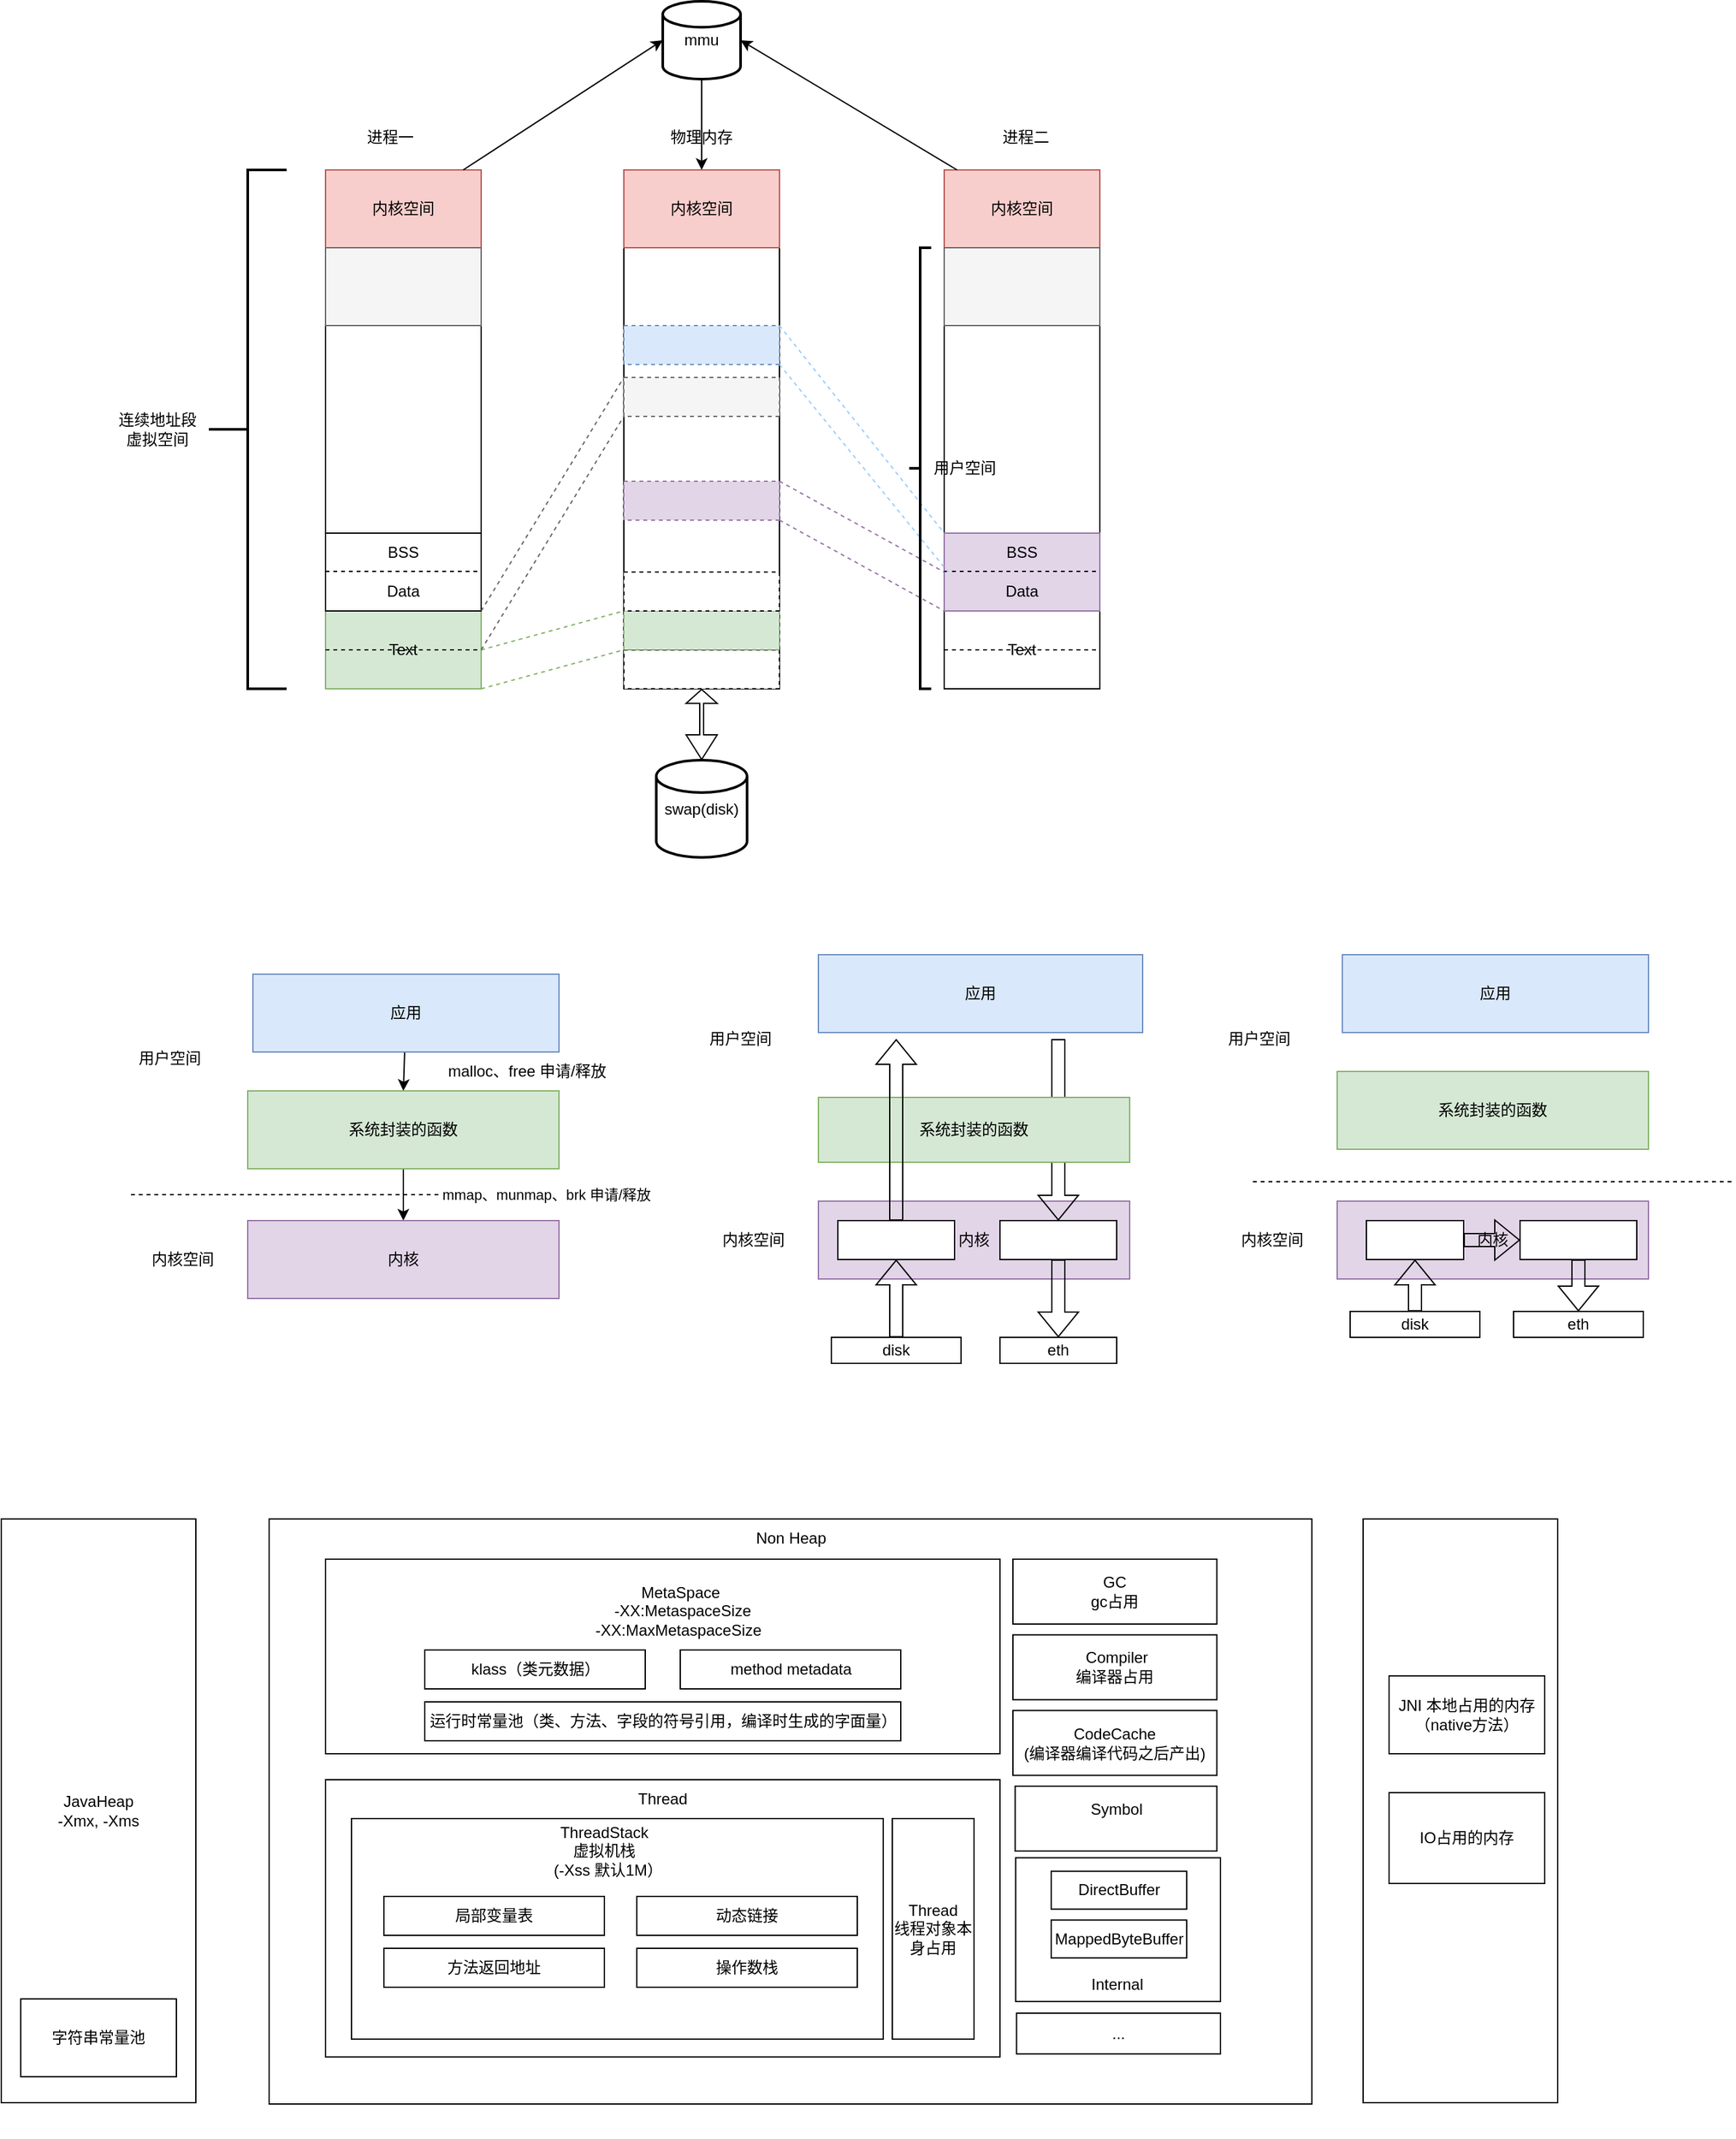 <mxfile version="28.2.8">
  <diagram name="第 1 页" id="RbE0zZEDlsMbj9A2anAU">
    <mxGraphModel dx="1845" dy="1762" grid="1" gridSize="10" guides="1" tooltips="1" connect="1" arrows="1" fold="1" page="1" pageScale="1" pageWidth="827" pageHeight="1169" math="0" shadow="0">
      <root>
        <mxCell id="0" />
        <mxCell id="1" parent="0" />
        <mxCell id="9y9Copx7se7E2T3DfJLC-24" value="内核" style="rounded=0;whiteSpace=wrap;html=1;fillColor=#e1d5e7;strokeColor=#9673a6;" parent="1" vertex="1">
          <mxGeometry x="610" y="895" width="240" height="60" as="geometry" />
        </mxCell>
        <mxCell id="zzDzum1lHBQrz0rzf7VX-42" value="" style="rounded=0;whiteSpace=wrap;html=1;" parent="1" vertex="1">
          <mxGeometry x="460" y="160" width="120" height="340" as="geometry" />
        </mxCell>
        <mxCell id="zzDzum1lHBQrz0rzf7VX-5" value="内核空间" style="rounded=0;whiteSpace=wrap;html=1;fillColor=#f8cecc;strokeColor=#b85450;" parent="1" vertex="1">
          <mxGeometry x="230" y="100" width="120" height="60" as="geometry" />
        </mxCell>
        <mxCell id="zzDzum1lHBQrz0rzf7VX-4" value="" style="rounded=0;whiteSpace=wrap;html=1;" parent="1" vertex="1">
          <mxGeometry x="230" y="220" width="120" height="160" as="geometry" />
        </mxCell>
        <mxCell id="zzDzum1lHBQrz0rzf7VX-14" value="" style="rounded=0;whiteSpace=wrap;html=1;dashed=1;" parent="1" vertex="1">
          <mxGeometry x="460" y="470" width="120" height="30" as="geometry" />
        </mxCell>
        <mxCell id="zzDzum1lHBQrz0rzf7VX-15" value="" style="rounded=0;whiteSpace=wrap;html=1;dashed=1;fillColor=#d5e8d4;strokeColor=#82b366;" parent="1" vertex="1">
          <mxGeometry x="460" y="440" width="120" height="30" as="geometry" />
        </mxCell>
        <mxCell id="zzDzum1lHBQrz0rzf7VX-16" value="" style="rounded=0;whiteSpace=wrap;html=1;dashed=1;" parent="1" vertex="1">
          <mxGeometry x="460" y="410" width="120" height="30" as="geometry" />
        </mxCell>
        <mxCell id="zzDzum1lHBQrz0rzf7VX-18" value="" style="endArrow=none;dashed=1;html=1;rounded=0;exitX=1;exitY=0.5;exitDx=0;exitDy=0;entryX=0;entryY=1;entryDx=0;entryDy=0;fillColor=#d5e8d4;strokeColor=#82b366;" parent="1" target="zzDzum1lHBQrz0rzf7VX-16" edge="1">
          <mxGeometry width="50" height="50" relative="1" as="geometry">
            <mxPoint x="350" y="470" as="sourcePoint" />
            <mxPoint x="550" y="300" as="targetPoint" />
          </mxGeometry>
        </mxCell>
        <mxCell id="zzDzum1lHBQrz0rzf7VX-19" value="" style="endArrow=none;dashed=1;html=1;rounded=0;exitX=1;exitY=1;exitDx=0;exitDy=0;entryX=0;entryY=1;entryDx=0;entryDy=0;fillColor=#d5e8d4;strokeColor=#82b366;" parent="1" target="zzDzum1lHBQrz0rzf7VX-15" edge="1">
          <mxGeometry width="50" height="50" relative="1" as="geometry">
            <mxPoint x="350" y="500" as="sourcePoint" />
            <mxPoint x="470" y="450" as="targetPoint" />
          </mxGeometry>
        </mxCell>
        <mxCell id="zzDzum1lHBQrz0rzf7VX-28" value="Text" style="rounded=0;whiteSpace=wrap;html=1;fillColor=#d5e8d4;strokeColor=#82b366;" parent="1" vertex="1">
          <mxGeometry x="230" y="440" width="120" height="60" as="geometry" />
        </mxCell>
        <mxCell id="zzDzum1lHBQrz0rzf7VX-36" value="" style="endArrow=none;dashed=1;html=1;strokeWidth=1;rounded=0;exitX=0;exitY=0.5;exitDx=0;exitDy=0;entryX=1;entryY=0.5;entryDx=0;entryDy=0;" parent="1" source="zzDzum1lHBQrz0rzf7VX-28" target="zzDzum1lHBQrz0rzf7VX-28" edge="1">
          <mxGeometry width="50" height="50" relative="1" as="geometry">
            <mxPoint x="470" y="350" as="sourcePoint" />
            <mxPoint x="520" y="300" as="targetPoint" />
          </mxGeometry>
        </mxCell>
        <mxCell id="zzDzum1lHBQrz0rzf7VX-37" value="" style="rounded=0;whiteSpace=wrap;html=1;" parent="1" vertex="1">
          <mxGeometry x="230" y="380" width="120" height="60" as="geometry" />
        </mxCell>
        <mxCell id="zzDzum1lHBQrz0rzf7VX-38" value="" style="endArrow=none;dashed=1;html=1;strokeWidth=1;rounded=0;exitX=0;exitY=0.5;exitDx=0;exitDy=0;entryX=1;entryY=0.5;entryDx=0;entryDy=0;" parent="1" edge="1">
          <mxGeometry width="50" height="50" relative="1" as="geometry">
            <mxPoint x="230" y="409.5" as="sourcePoint" />
            <mxPoint x="350" y="409.5" as="targetPoint" />
          </mxGeometry>
        </mxCell>
        <mxCell id="zzDzum1lHBQrz0rzf7VX-40" value="Data" style="text;html=1;align=center;verticalAlign=middle;whiteSpace=wrap;rounded=0;" parent="1" vertex="1">
          <mxGeometry x="260" y="410" width="60" height="30" as="geometry" />
        </mxCell>
        <mxCell id="zzDzum1lHBQrz0rzf7VX-41" value="BSS" style="text;html=1;align=center;verticalAlign=middle;whiteSpace=wrap;rounded=0;" parent="1" vertex="1">
          <mxGeometry x="260" y="380" width="60" height="30" as="geometry" />
        </mxCell>
        <mxCell id="zzDzum1lHBQrz0rzf7VX-43" value="" style="rounded=0;whiteSpace=wrap;html=1;dashed=1;fillColor=#f5f5f5;fontColor=#333333;strokeColor=#666666;" parent="1" vertex="1">
          <mxGeometry x="460" y="260" width="120" height="30" as="geometry" />
        </mxCell>
        <mxCell id="zzDzum1lHBQrz0rzf7VX-44" value="" style="endArrow=none;dashed=1;html=1;rounded=0;exitX=1;exitY=0.5;exitDx=0;exitDy=0;entryX=0;entryY=0;entryDx=0;entryDy=0;fillColor=#f5f5f5;strokeColor=#666666;" parent="1" target="zzDzum1lHBQrz0rzf7VX-43" edge="1">
          <mxGeometry width="50" height="50" relative="1" as="geometry">
            <mxPoint x="350" y="440" as="sourcePoint" />
            <mxPoint x="460" y="410" as="targetPoint" />
          </mxGeometry>
        </mxCell>
        <mxCell id="zzDzum1lHBQrz0rzf7VX-46" value="" style="endArrow=none;dashed=1;html=1;rounded=0;exitX=1;exitY=0.5;exitDx=0;exitDy=0;entryX=0;entryY=1;entryDx=0;entryDy=0;fillColor=#f5f5f5;strokeColor=#666666;" parent="1" source="zzDzum1lHBQrz0rzf7VX-28" target="zzDzum1lHBQrz0rzf7VX-43" edge="1">
          <mxGeometry width="50" height="50" relative="1" as="geometry">
            <mxPoint x="360" y="450" as="sourcePoint" />
            <mxPoint x="470" y="270" as="targetPoint" />
          </mxGeometry>
        </mxCell>
        <mxCell id="zzDzum1lHBQrz0rzf7VX-47" value="内核空间" style="rounded=0;whiteSpace=wrap;html=1;fillColor=#f8cecc;strokeColor=#b85450;" parent="1" vertex="1">
          <mxGeometry x="707" y="100" width="120" height="60" as="geometry" />
        </mxCell>
        <mxCell id="zzDzum1lHBQrz0rzf7VX-48" value="" style="rounded=0;whiteSpace=wrap;html=1;" parent="1" vertex="1">
          <mxGeometry x="707" y="160" width="120" height="220" as="geometry" />
        </mxCell>
        <mxCell id="zzDzum1lHBQrz0rzf7VX-49" value="Text" style="rounded=0;whiteSpace=wrap;html=1;" parent="1" vertex="1">
          <mxGeometry x="707" y="440" width="120" height="60" as="geometry" />
        </mxCell>
        <mxCell id="zzDzum1lHBQrz0rzf7VX-50" value="" style="endArrow=none;dashed=1;html=1;strokeWidth=1;rounded=0;exitX=0;exitY=0.5;exitDx=0;exitDy=0;entryX=1;entryY=0.5;entryDx=0;entryDy=0;" parent="1" source="zzDzum1lHBQrz0rzf7VX-49" target="zzDzum1lHBQrz0rzf7VX-49" edge="1">
          <mxGeometry width="50" height="50" relative="1" as="geometry">
            <mxPoint x="947" y="350" as="sourcePoint" />
            <mxPoint x="997" y="300" as="targetPoint" />
          </mxGeometry>
        </mxCell>
        <mxCell id="zzDzum1lHBQrz0rzf7VX-51" value="" style="rounded=0;whiteSpace=wrap;html=1;fillColor=#e1d5e7;strokeColor=#9673a6;" parent="1" vertex="1">
          <mxGeometry x="707" y="380" width="120" height="60" as="geometry" />
        </mxCell>
        <mxCell id="zzDzum1lHBQrz0rzf7VX-52" value="" style="endArrow=none;dashed=1;html=1;strokeWidth=1;rounded=0;exitX=0;exitY=0.5;exitDx=0;exitDy=0;entryX=1;entryY=0.5;entryDx=0;entryDy=0;" parent="1" edge="1">
          <mxGeometry width="50" height="50" relative="1" as="geometry">
            <mxPoint x="707" y="409.5" as="sourcePoint" />
            <mxPoint x="827" y="409.5" as="targetPoint" />
          </mxGeometry>
        </mxCell>
        <mxCell id="zzDzum1lHBQrz0rzf7VX-53" value="Data" style="text;html=1;align=center;verticalAlign=middle;whiteSpace=wrap;rounded=0;" parent="1" vertex="1">
          <mxGeometry x="737" y="410" width="60" height="30" as="geometry" />
        </mxCell>
        <mxCell id="zzDzum1lHBQrz0rzf7VX-54" value="BSS" style="text;html=1;align=center;verticalAlign=middle;whiteSpace=wrap;rounded=0;" parent="1" vertex="1">
          <mxGeometry x="737" y="380" width="60" height="30" as="geometry" />
        </mxCell>
        <mxCell id="zzDzum1lHBQrz0rzf7VX-55" value="" style="rounded=0;whiteSpace=wrap;html=1;dashed=1;fillColor=#e1d5e7;strokeColor=#9673a6;" parent="1" vertex="1">
          <mxGeometry x="460" y="340" width="120" height="30" as="geometry" />
        </mxCell>
        <mxCell id="zzDzum1lHBQrz0rzf7VX-56" value="" style="rounded=0;whiteSpace=wrap;html=1;dashed=1;fillColor=#dae8fc;strokeColor=#6c8ebf;" parent="1" vertex="1">
          <mxGeometry x="460" y="220" width="120" height="30" as="geometry" />
        </mxCell>
        <mxCell id="zzDzum1lHBQrz0rzf7VX-60" value="" style="endArrow=none;dashed=1;html=1;rounded=0;entryX=0;entryY=1;entryDx=0;entryDy=0;fillColor=#e1d5e7;strokeColor=#9673a6;" parent="1" target="zzDzum1lHBQrz0rzf7VX-51" edge="1">
          <mxGeometry width="50" height="50" relative="1" as="geometry">
            <mxPoint x="580" y="370" as="sourcePoint" />
            <mxPoint x="470" y="270" as="targetPoint" />
          </mxGeometry>
        </mxCell>
        <mxCell id="zzDzum1lHBQrz0rzf7VX-61" value="" style="endArrow=none;dashed=1;html=1;rounded=0;exitX=1;exitY=0;exitDx=0;exitDy=0;entryX=0;entryY=0.5;entryDx=0;entryDy=0;fillColor=#e1d5e7;strokeColor=#9673a6;" parent="1" source="zzDzum1lHBQrz0rzf7VX-55" target="zzDzum1lHBQrz0rzf7VX-51" edge="1">
          <mxGeometry width="50" height="50" relative="1" as="geometry">
            <mxPoint x="588" y="382" as="sourcePoint" />
            <mxPoint x="717" y="450" as="targetPoint" />
          </mxGeometry>
        </mxCell>
        <mxCell id="zzDzum1lHBQrz0rzf7VX-62" value="" style="endArrow=none;dashed=1;html=1;rounded=0;strokeColor=#99CCFF;exitX=1;exitY=1;exitDx=0;exitDy=0;" parent="1" source="zzDzum1lHBQrz0rzf7VX-56" edge="1">
          <mxGeometry width="50" height="50" relative="1" as="geometry">
            <mxPoint x="580" y="220" as="sourcePoint" />
            <mxPoint x="710" y="410" as="targetPoint" />
          </mxGeometry>
        </mxCell>
        <mxCell id="zzDzum1lHBQrz0rzf7VX-63" value="" style="endArrow=none;dashed=1;html=1;rounded=0;entryX=0;entryY=1;entryDx=0;entryDy=0;strokeColor=#99CCFF;exitX=1;exitY=0;exitDx=0;exitDy=0;" parent="1" source="zzDzum1lHBQrz0rzf7VX-56" target="zzDzum1lHBQrz0rzf7VX-48" edge="1">
          <mxGeometry width="50" height="50" relative="1" as="geometry">
            <mxPoint x="610" y="220" as="sourcePoint" />
            <mxPoint x="720" y="420" as="targetPoint" />
          </mxGeometry>
        </mxCell>
        <mxCell id="zzDzum1lHBQrz0rzf7VX-64" value="进程一" style="text;html=1;align=center;verticalAlign=middle;whiteSpace=wrap;rounded=0;" parent="1" vertex="1">
          <mxGeometry x="250" y="60" width="60" height="30" as="geometry" />
        </mxCell>
        <mxCell id="zzDzum1lHBQrz0rzf7VX-65" value="进程二" style="text;html=1;align=center;verticalAlign=middle;whiteSpace=wrap;rounded=0;" parent="1" vertex="1">
          <mxGeometry x="740" y="60" width="60" height="30" as="geometry" />
        </mxCell>
        <mxCell id="zzDzum1lHBQrz0rzf7VX-68" value="" style="strokeWidth=2;html=1;shape=mxgraph.flowchart.annotation_2;align=left;labelPosition=right;pointerEvents=1;" parent="1" vertex="1">
          <mxGeometry x="140" y="100" width="60" height="400" as="geometry" />
        </mxCell>
        <mxCell id="zzDzum1lHBQrz0rzf7VX-69" value="连续地址段&lt;div&gt;虚拟空间&lt;/div&gt;" style="text;html=1;align=center;verticalAlign=middle;resizable=0;points=[];autosize=1;strokeColor=none;fillColor=none;" parent="1" vertex="1">
          <mxGeometry x="60" y="280" width="80" height="40" as="geometry" />
        </mxCell>
        <mxCell id="zzDzum1lHBQrz0rzf7VX-70" value="物理内存" style="text;html=1;align=center;verticalAlign=middle;whiteSpace=wrap;rounded=0;" parent="1" vertex="1">
          <mxGeometry x="490" y="60" width="60" height="30" as="geometry" />
        </mxCell>
        <mxCell id="9y9Copx7se7E2T3DfJLC-10" style="edgeStyle=none;rounded=0;orthogonalLoop=1;jettySize=auto;html=1;entryX=0.5;entryY=0;entryDx=0;entryDy=0;" parent="1" source="zzDzum1lHBQrz0rzf7VX-71" target="9y9Copx7se7E2T3DfJLC-6" edge="1">
          <mxGeometry relative="1" as="geometry" />
        </mxCell>
        <mxCell id="zzDzum1lHBQrz0rzf7VX-71" value="mmu" style="strokeWidth=2;html=1;shape=mxgraph.flowchart.database;whiteSpace=wrap;" parent="1" vertex="1">
          <mxGeometry x="490" y="-30" width="60" height="60" as="geometry" />
        </mxCell>
        <mxCell id="zzDzum1lHBQrz0rzf7VX-72" style="edgeStyle=none;rounded=0;orthogonalLoop=1;jettySize=auto;html=1;entryX=0;entryY=0.5;entryDx=0;entryDy=0;entryPerimeter=0;" parent="1" source="zzDzum1lHBQrz0rzf7VX-5" target="zzDzum1lHBQrz0rzf7VX-71" edge="1">
          <mxGeometry relative="1" as="geometry" />
        </mxCell>
        <mxCell id="zzDzum1lHBQrz0rzf7VX-73" style="edgeStyle=none;rounded=0;orthogonalLoop=1;jettySize=auto;html=1;entryX=1;entryY=0.5;entryDx=0;entryDy=0;entryPerimeter=0;" parent="1" source="zzDzum1lHBQrz0rzf7VX-47" target="zzDzum1lHBQrz0rzf7VX-71" edge="1">
          <mxGeometry relative="1" as="geometry" />
        </mxCell>
        <mxCell id="9y9Copx7se7E2T3DfJLC-11" style="edgeStyle=none;rounded=0;orthogonalLoop=1;jettySize=auto;html=1;entryX=0.5;entryY=0;entryDx=0;entryDy=0;" parent="1" source="9y9Copx7se7E2T3DfJLC-1" target="9y9Copx7se7E2T3DfJLC-2" edge="1">
          <mxGeometry relative="1" as="geometry" />
        </mxCell>
        <mxCell id="9y9Copx7se7E2T3DfJLC-1" value="应用" style="rounded=0;whiteSpace=wrap;html=1;fillColor=#dae8fc;strokeColor=#6c8ebf;" parent="1" vertex="1">
          <mxGeometry x="174" y="720" width="236" height="60" as="geometry" />
        </mxCell>
        <mxCell id="9y9Copx7se7E2T3DfJLC-13" style="edgeStyle=none;rounded=0;orthogonalLoop=1;jettySize=auto;html=1;entryX=0.5;entryY=0;entryDx=0;entryDy=0;" parent="1" source="9y9Copx7se7E2T3DfJLC-2" target="9y9Copx7se7E2T3DfJLC-12" edge="1">
          <mxGeometry relative="1" as="geometry" />
        </mxCell>
        <mxCell id="9y9Copx7se7E2T3DfJLC-2" value="系统封装的函数" style="rounded=0;whiteSpace=wrap;html=1;fillColor=#d5e8d4;strokeColor=#82b366;" parent="1" vertex="1">
          <mxGeometry x="170" y="810" width="240" height="60" as="geometry" />
        </mxCell>
        <mxCell id="9y9Copx7se7E2T3DfJLC-4" value="" style="shape=flexArrow;endArrow=classic;startArrow=classic;html=1;rounded=0;width=3;endSize=3.23;entryX=0.5;entryY=1;entryDx=0;entryDy=0;" parent="1" target="zzDzum1lHBQrz0rzf7VX-14" edge="1">
          <mxGeometry width="100" height="100" relative="1" as="geometry">
            <mxPoint x="520" y="555" as="sourcePoint" />
            <mxPoint x="520" y="510" as="targetPoint" />
          </mxGeometry>
        </mxCell>
        <mxCell id="9y9Copx7se7E2T3DfJLC-5" value="swap(disk)" style="strokeWidth=2;html=1;shape=mxgraph.flowchart.database;whiteSpace=wrap;" parent="1" vertex="1">
          <mxGeometry x="485" y="555" width="70" height="75" as="geometry" />
        </mxCell>
        <mxCell id="9y9Copx7se7E2T3DfJLC-6" value="内核空间" style="rounded=0;whiteSpace=wrap;html=1;fillColor=#f8cecc;strokeColor=#b85450;" parent="1" vertex="1">
          <mxGeometry x="460" y="100" width="120" height="60" as="geometry" />
        </mxCell>
        <mxCell id="9y9Copx7se7E2T3DfJLC-7" value="用户空间" style="strokeWidth=2;html=1;shape=mxgraph.flowchart.annotation_2;align=left;labelPosition=right;pointerEvents=1;" parent="1" vertex="1">
          <mxGeometry x="680" y="160" width="17" height="340" as="geometry" />
        </mxCell>
        <mxCell id="9y9Copx7se7E2T3DfJLC-12" value="内核" style="rounded=0;whiteSpace=wrap;html=1;fillColor=#e1d5e7;strokeColor=#9673a6;" parent="1" vertex="1">
          <mxGeometry x="170" y="910" width="240" height="60" as="geometry" />
        </mxCell>
        <mxCell id="9y9Copx7se7E2T3DfJLC-14" value="" style="endArrow=none;dashed=1;html=1;strokeWidth=1;rounded=0;" parent="1" edge="1">
          <mxGeometry width="50" height="50" relative="1" as="geometry">
            <mxPoint x="80" y="890" as="sourcePoint" />
            <mxPoint x="450" y="890" as="targetPoint" />
          </mxGeometry>
        </mxCell>
        <mxCell id="9y9Copx7se7E2T3DfJLC-19" value="mmap、munmap、brk 申请/释放" style="edgeLabel;html=1;align=center;verticalAlign=middle;resizable=0;points=[];" parent="9y9Copx7se7E2T3DfJLC-14" vertex="1" connectable="0">
          <mxGeometry x="0.292" relative="1" as="geometry">
            <mxPoint x="81" as="offset" />
          </mxGeometry>
        </mxCell>
        <mxCell id="9y9Copx7se7E2T3DfJLC-16" value="用户空间" style="text;html=1;align=center;verticalAlign=middle;whiteSpace=wrap;rounded=0;" parent="1" vertex="1">
          <mxGeometry x="80" y="770" width="60" height="30" as="geometry" />
        </mxCell>
        <mxCell id="9y9Copx7se7E2T3DfJLC-17" value="内核空间" style="text;html=1;align=center;verticalAlign=middle;whiteSpace=wrap;rounded=0;" parent="1" vertex="1">
          <mxGeometry x="90" y="925" width="60" height="30" as="geometry" />
        </mxCell>
        <mxCell id="9y9Copx7se7E2T3DfJLC-18" value="malloc、free 申请/释放" style="text;html=1;align=center;verticalAlign=middle;resizable=0;points=[];autosize=1;strokeColor=none;fillColor=none;" parent="1" vertex="1">
          <mxGeometry x="310" y="780" width="150" height="30" as="geometry" />
        </mxCell>
        <mxCell id="9y9Copx7se7E2T3DfJLC-86" style="edgeStyle=none;rounded=0;orthogonalLoop=1;jettySize=auto;html=1;entryX=0.5;entryY=0;entryDx=0;entryDy=0;shape=flexArrow;" parent="1" target="9y9Copx7se7E2T3DfJLC-61" edge="1">
          <mxGeometry relative="1" as="geometry">
            <mxPoint x="795" y="770" as="sourcePoint" />
          </mxGeometry>
        </mxCell>
        <mxCell id="9y9Copx7se7E2T3DfJLC-21" value="应用" style="rounded=0;whiteSpace=wrap;html=1;fillColor=#dae8fc;strokeColor=#6c8ebf;" parent="1" vertex="1">
          <mxGeometry x="610" y="705" width="250" height="60" as="geometry" />
        </mxCell>
        <mxCell id="9y9Copx7se7E2T3DfJLC-23" value="系统封装的函数" style="rounded=0;whiteSpace=wrap;html=1;fillColor=#d5e8d4;strokeColor=#82b366;" parent="1" vertex="1">
          <mxGeometry x="610" y="815" width="240" height="50" as="geometry" />
        </mxCell>
        <mxCell id="9y9Copx7se7E2T3DfJLC-27" value="用户空间" style="text;html=1;align=center;verticalAlign=middle;whiteSpace=wrap;rounded=0;" parent="1" vertex="1">
          <mxGeometry x="520" y="755" width="60" height="30" as="geometry" />
        </mxCell>
        <mxCell id="9y9Copx7se7E2T3DfJLC-28" value="内核空间" style="text;html=1;align=center;verticalAlign=middle;whiteSpace=wrap;rounded=0;" parent="1" vertex="1">
          <mxGeometry x="530" y="910" width="60" height="30" as="geometry" />
        </mxCell>
        <mxCell id="9y9Copx7se7E2T3DfJLC-42" value="应用" style="rounded=0;whiteSpace=wrap;html=1;fillColor=#dae8fc;strokeColor=#6c8ebf;" parent="1" vertex="1">
          <mxGeometry x="1014" y="705" width="236" height="60" as="geometry" />
        </mxCell>
        <mxCell id="9y9Copx7se7E2T3DfJLC-45" value="系统封装的函数" style="rounded=0;whiteSpace=wrap;html=1;fillColor=#d5e8d4;strokeColor=#82b366;" parent="1" vertex="1">
          <mxGeometry x="1010" y="795" width="240" height="60" as="geometry" />
        </mxCell>
        <mxCell id="9y9Copx7se7E2T3DfJLC-47" value="内核" style="rounded=0;whiteSpace=wrap;html=1;fillColor=#e1d5e7;strokeColor=#9673a6;" parent="1" vertex="1">
          <mxGeometry x="1010" y="895" width="240" height="60" as="geometry" />
        </mxCell>
        <mxCell id="9y9Copx7se7E2T3DfJLC-48" value="用户空间" style="text;html=1;align=center;verticalAlign=middle;whiteSpace=wrap;rounded=0;" parent="1" vertex="1">
          <mxGeometry x="920" y="755" width="60" height="30" as="geometry" />
        </mxCell>
        <mxCell id="9y9Copx7se7E2T3DfJLC-49" value="内核空间" style="text;html=1;align=center;verticalAlign=middle;whiteSpace=wrap;rounded=0;" parent="1" vertex="1">
          <mxGeometry x="930" y="910" width="60" height="30" as="geometry" />
        </mxCell>
        <mxCell id="9y9Copx7se7E2T3DfJLC-50" style="edgeStyle=none;rounded=0;orthogonalLoop=1;jettySize=auto;html=1;entryX=0.5;entryY=1;entryDx=0;entryDy=0;shape=flexArrow;" parent="1" target="9y9Copx7se7E2T3DfJLC-62" edge="1">
          <mxGeometry relative="1" as="geometry">
            <mxPoint x="1070" y="980" as="sourcePoint" />
          </mxGeometry>
        </mxCell>
        <mxCell id="9y9Copx7se7E2T3DfJLC-53" style="edgeStyle=none;rounded=0;orthogonalLoop=1;jettySize=auto;html=1;entryX=0.5;entryY=0;entryDx=0;entryDy=0;exitX=0.5;exitY=1;exitDx=0;exitDy=0;shape=flexArrow;" parent="1" source="9y9Copx7se7E2T3DfJLC-63" target="9y9Copx7se7E2T3DfJLC-59" edge="1">
          <mxGeometry relative="1" as="geometry">
            <mxPoint x="1190" y="980" as="targetPoint" />
          </mxGeometry>
        </mxCell>
        <mxCell id="9y9Copx7se7E2T3DfJLC-54" value="" style="endArrow=none;dashed=1;html=1;strokeWidth=1;rounded=0;" parent="1" edge="1">
          <mxGeometry width="50" height="50" relative="1" as="geometry">
            <mxPoint x="945" y="880" as="sourcePoint" />
            <mxPoint x="1315" y="880" as="targetPoint" />
          </mxGeometry>
        </mxCell>
        <mxCell id="9y9Copx7se7E2T3DfJLC-81" style="edgeStyle=none;rounded=0;orthogonalLoop=1;jettySize=auto;html=1;entryX=0.5;entryY=1;entryDx=0;entryDy=0;shape=flexArrow;" parent="1" source="9y9Copx7se7E2T3DfJLC-55" target="9y9Copx7se7E2T3DfJLC-60" edge="1">
          <mxGeometry relative="1" as="geometry" />
        </mxCell>
        <mxCell id="9y9Copx7se7E2T3DfJLC-55" value="disk" style="rounded=0;whiteSpace=wrap;html=1;" parent="1" vertex="1">
          <mxGeometry x="620" y="1000" width="100" height="20" as="geometry" />
        </mxCell>
        <mxCell id="9y9Copx7se7E2T3DfJLC-57" value="eth" style="rounded=0;whiteSpace=wrap;html=1;" parent="1" vertex="1">
          <mxGeometry x="750" y="1000" width="90" height="20" as="geometry" />
        </mxCell>
        <mxCell id="9y9Copx7se7E2T3DfJLC-58" value="disk" style="rounded=0;whiteSpace=wrap;html=1;" parent="1" vertex="1">
          <mxGeometry x="1020" y="980" width="100" height="20" as="geometry" />
        </mxCell>
        <mxCell id="9y9Copx7se7E2T3DfJLC-59" value="eth" style="rounded=0;whiteSpace=wrap;html=1;" parent="1" vertex="1">
          <mxGeometry x="1146" y="980" width="100" height="20" as="geometry" />
        </mxCell>
        <mxCell id="9y9Copx7se7E2T3DfJLC-85" style="edgeStyle=none;rounded=0;orthogonalLoop=1;jettySize=auto;html=1;shape=flexArrow;" parent="1" source="9y9Copx7se7E2T3DfJLC-60" edge="1">
          <mxGeometry relative="1" as="geometry">
            <mxPoint x="670" y="770" as="targetPoint" />
          </mxGeometry>
        </mxCell>
        <mxCell id="9y9Copx7se7E2T3DfJLC-60" value="" style="rounded=0;whiteSpace=wrap;html=1;" parent="1" vertex="1">
          <mxGeometry x="625" y="910" width="90" height="30" as="geometry" />
        </mxCell>
        <mxCell id="9y9Copx7se7E2T3DfJLC-84" style="edgeStyle=none;rounded=0;orthogonalLoop=1;jettySize=auto;html=1;shape=flexArrow;" parent="1" source="9y9Copx7se7E2T3DfJLC-61" target="9y9Copx7se7E2T3DfJLC-57" edge="1">
          <mxGeometry relative="1" as="geometry" />
        </mxCell>
        <mxCell id="9y9Copx7se7E2T3DfJLC-61" value="" style="rounded=0;whiteSpace=wrap;html=1;" parent="1" vertex="1">
          <mxGeometry x="750" y="910" width="90" height="30" as="geometry" />
        </mxCell>
        <mxCell id="9y9Copx7se7E2T3DfJLC-87" style="edgeStyle=none;rounded=0;orthogonalLoop=1;jettySize=auto;html=1;shape=flexArrow;" parent="1" source="9y9Copx7se7E2T3DfJLC-62" target="9y9Copx7se7E2T3DfJLC-63" edge="1">
          <mxGeometry relative="1" as="geometry" />
        </mxCell>
        <mxCell id="9y9Copx7se7E2T3DfJLC-62" value="" style="rounded=0;whiteSpace=wrap;html=1;" parent="1" vertex="1">
          <mxGeometry x="1032.5" y="910" width="75" height="30" as="geometry" />
        </mxCell>
        <mxCell id="9y9Copx7se7E2T3DfJLC-63" value="" style="rounded=0;whiteSpace=wrap;html=1;" parent="1" vertex="1">
          <mxGeometry x="1151" y="910" width="90" height="30" as="geometry" />
        </mxCell>
        <mxCell id="9y9Copx7se7E2T3DfJLC-67" value="" style="rounded=0;whiteSpace=wrap;html=1;fillColor=#f5f5f5;strokeColor=#666666;fontColor=#333333;" parent="1" vertex="1">
          <mxGeometry x="230" y="160" width="120" height="60" as="geometry" />
        </mxCell>
        <mxCell id="9y9Copx7se7E2T3DfJLC-69" value="" style="rounded=0;whiteSpace=wrap;html=1;fillColor=#f5f5f5;strokeColor=#666666;fontColor=#333333;" parent="1" vertex="1">
          <mxGeometry x="707" y="160" width="120" height="60" as="geometry" />
        </mxCell>
        <mxCell id="zZtS3_ilHBVQIf3lF5zK-96" value="" style="rounded=0;whiteSpace=wrap;html=1;" parent="1" vertex="1">
          <mxGeometry x="1030" y="1140" width="150" height="450" as="geometry" />
        </mxCell>
        <mxCell id="zZtS3_ilHBVQIf3lF5zK-97" value="" style="group" parent="1" vertex="1" connectable="0">
          <mxGeometry x="230" y="1171" width="790" height="445.714" as="geometry" />
        </mxCell>
        <mxCell id="zZtS3_ilHBVQIf3lF5zK-98" value="" style="rounded=0;whiteSpace=wrap;html=1;" parent="zZtS3_ilHBVQIf3lF5zK-97" vertex="1">
          <mxGeometry x="-43.5" y="-31" width="804" height="451" as="geometry" />
        </mxCell>
        <mxCell id="zZtS3_ilHBVQIf3lF5zK-99" value="" style="rounded=0;whiteSpace=wrap;html=1;" parent="zZtS3_ilHBVQIf3lF5zK-97" vertex="1">
          <mxGeometry width="520" height="150" as="geometry" />
        </mxCell>
        <mxCell id="zZtS3_ilHBVQIf3lF5zK-100" value="klass（类元数据）" style="rounded=0;whiteSpace=wrap;html=1;" parent="zZtS3_ilHBVQIf3lF5zK-97" vertex="1">
          <mxGeometry x="76.5" y="70" width="170.0" height="30" as="geometry" />
        </mxCell>
        <mxCell id="zZtS3_ilHBVQIf3lF5zK-101" value="method metadata" style="rounded=0;whiteSpace=wrap;html=1;" parent="zZtS3_ilHBVQIf3lF5zK-97" vertex="1">
          <mxGeometry x="273.5" y="70" width="170.0" height="30" as="geometry" />
        </mxCell>
        <mxCell id="zZtS3_ilHBVQIf3lF5zK-102" value="运行时常量池（类、方法、字段的符号引用，编译时生成的字面量）" style="rounded=0;whiteSpace=wrap;html=1;" parent="zZtS3_ilHBVQIf3lF5zK-97" vertex="1">
          <mxGeometry x="76.5" y="110" width="367.0" height="30" as="geometry" />
        </mxCell>
        <mxCell id="zZtS3_ilHBVQIf3lF5zK-103" value="MetaSpace&amp;nbsp;&lt;br&gt;&lt;span style=&quot;background-color: transparent;&quot;&gt;-XX:MetaspaceSize&lt;br&gt;&lt;/span&gt;&lt;span style=&quot;background-color: transparent;&quot;&gt;-XX:MaxMetaspaceSize&lt;/span&gt;&amp;nbsp;&amp;nbsp;" style="text;html=1;whiteSpace=wrap;strokeColor=none;fillColor=none;align=center;verticalAlign=middle;rounded=0;" parent="zZtS3_ilHBVQIf3lF5zK-97" vertex="1">
          <mxGeometry x="93.5" y="20" width="363" height="40" as="geometry" />
        </mxCell>
        <mxCell id="zZtS3_ilHBVQIf3lF5zK-104" value="" style="group" parent="zZtS3_ilHBVQIf3lF5zK-97" vertex="1" connectable="0">
          <mxGeometry x="530" width="160" height="400" as="geometry" />
        </mxCell>
        <mxCell id="zZtS3_ilHBVQIf3lF5zK-105" value="&lt;div&gt;&lt;br&gt;&lt;/div&gt;" style="rounded=0;whiteSpace=wrap;html=1;container=0;" parent="zZtS3_ilHBVQIf3lF5zK-104" vertex="1">
          <mxGeometry x="2.127" y="230.212" width="157.873" height="110.816" as="geometry" />
        </mxCell>
        <mxCell id="zZtS3_ilHBVQIf3lF5zK-106" value="CodeCache&lt;br&gt;(编译器编译代码之后产出)" style="rounded=0;whiteSpace=wrap;html=1;container=0;" parent="zZtS3_ilHBVQIf3lF5zK-104" vertex="1">
          <mxGeometry y="116.668" width="157.225" height="50.0" as="geometry" />
        </mxCell>
        <mxCell id="zZtS3_ilHBVQIf3lF5zK-107" value="GC&lt;br&gt;gc占用" style="rounded=0;whiteSpace=wrap;html=1;container=0;" parent="zZtS3_ilHBVQIf3lF5zK-104" vertex="1">
          <mxGeometry width="157.225" height="50.0" as="geometry" />
        </mxCell>
        <mxCell id="zZtS3_ilHBVQIf3lF5zK-108" value="&amp;nbsp;Compiler&lt;br&gt;编译器占用" style="rounded=0;whiteSpace=wrap;html=1;container=0;" parent="zZtS3_ilHBVQIf3lF5zK-104" vertex="1">
          <mxGeometry y="58.334" width="157.225" height="50.0" as="geometry" />
        </mxCell>
        <mxCell id="zZtS3_ilHBVQIf3lF5zK-109" value="Symbol&lt;div&gt;&lt;br/&gt;&lt;/div&gt;" style="rounded=0;whiteSpace=wrap;html=1;container=0;" parent="zZtS3_ilHBVQIf3lF5zK-104" vertex="1">
          <mxGeometry x="1.723" y="175.002" width="155.502" height="50.0" as="geometry" />
        </mxCell>
        <mxCell id="zZtS3_ilHBVQIf3lF5zK-110" value="DirectBuffer" style="rounded=0;whiteSpace=wrap;html=1;container=0;" parent="zZtS3_ilHBVQIf3lF5zK-104" vertex="1">
          <mxGeometry x="29.515" y="240.627" width="104.436" height="29.167" as="geometry" />
        </mxCell>
        <mxCell id="zZtS3_ilHBVQIf3lF5zK-112" value="MappedByteBuffer" style="rounded=0;whiteSpace=wrap;html=1;container=0;" parent="zZtS3_ilHBVQIf3lF5zK-104" vertex="1">
          <mxGeometry x="29.512" y="278.208" width="104.436" height="29.167" as="geometry" />
        </mxCell>
        <mxCell id="zZtS3_ilHBVQIf3lF5zK-113" value="Internal" style="text;html=1;whiteSpace=wrap;strokeColor=none;fillColor=none;align=center;verticalAlign=middle;rounded=0;" parent="zZtS3_ilHBVQIf3lF5zK-104" vertex="1">
          <mxGeometry x="53.318" y="314.106" width="55.491" height="26.923" as="geometry" />
        </mxCell>
        <mxCell id="zZtS3_ilHBVQIf3lF5zK-114" value="&lt;div&gt;...&lt;/div&gt;" style="rounded=0;whiteSpace=wrap;html=1;container=0;" parent="zZtS3_ilHBVQIf3lF5zK-104" vertex="1">
          <mxGeometry x="2.776" y="350" width="157.224" height="31.395" as="geometry" />
        </mxCell>
        <mxCell id="zZtS3_ilHBVQIf3lF5zK-115" value="" style="group" parent="1" vertex="1" connectable="0">
          <mxGeometry x="230" y="1341" width="520" height="213.75" as="geometry" />
        </mxCell>
        <mxCell id="zZtS3_ilHBVQIf3lF5zK-116" value="" style="rounded=0;whiteSpace=wrap;html=1;" parent="zZtS3_ilHBVQIf3lF5zK-115" vertex="1">
          <mxGeometry width="520" height="213.75" as="geometry" />
        </mxCell>
        <mxCell id="zZtS3_ilHBVQIf3lF5zK-117" value="Thread&lt;div&gt;线程对象本身占用&lt;/div&gt;" style="rounded=0;whiteSpace=wrap;html=1;" parent="zZtS3_ilHBVQIf3lF5zK-115" vertex="1">
          <mxGeometry x="437" y="30" width="63" height="170" as="geometry" />
        </mxCell>
        <mxCell id="zZtS3_ilHBVQIf3lF5zK-118" value="" style="group" parent="zZtS3_ilHBVQIf3lF5zK-115" vertex="1" connectable="0">
          <mxGeometry x="20" y="30" width="410" height="170" as="geometry" />
        </mxCell>
        <mxCell id="zZtS3_ilHBVQIf3lF5zK-119" value="" style="rounded=0;whiteSpace=wrap;html=1;" parent="zZtS3_ilHBVQIf3lF5zK-118" vertex="1">
          <mxGeometry width="410" height="170" as="geometry" />
        </mxCell>
        <mxCell id="zZtS3_ilHBVQIf3lF5zK-120" value="动态链接" style="rounded=0;whiteSpace=wrap;html=1;" parent="zZtS3_ilHBVQIf3lF5zK-118" vertex="1">
          <mxGeometry x="220" y="60" width="170" height="30" as="geometry" />
        </mxCell>
        <mxCell id="zZtS3_ilHBVQIf3lF5zK-121" value="局部变量表" style="rounded=0;whiteSpace=wrap;html=1;" parent="zZtS3_ilHBVQIf3lF5zK-118" vertex="1">
          <mxGeometry x="25" y="60" width="170" height="30" as="geometry" />
        </mxCell>
        <mxCell id="zZtS3_ilHBVQIf3lF5zK-122" value="操作数栈" style="rounded=0;whiteSpace=wrap;html=1;" parent="zZtS3_ilHBVQIf3lF5zK-118" vertex="1">
          <mxGeometry x="220" y="100" width="170" height="30" as="geometry" />
        </mxCell>
        <mxCell id="zZtS3_ilHBVQIf3lF5zK-123" value="方法返回地址" style="rounded=0;whiteSpace=wrap;html=1;" parent="zZtS3_ilHBVQIf3lF5zK-118" vertex="1">
          <mxGeometry x="25" y="100" width="170" height="30" as="geometry" />
        </mxCell>
        <mxCell id="zZtS3_ilHBVQIf3lF5zK-124" value="ThreadStack&lt;br&gt;虚拟机栈&lt;br&gt;(-Xss 默认1M）" style="text;html=1;whiteSpace=wrap;strokeColor=none;fillColor=none;align=center;verticalAlign=middle;rounded=0;" parent="zZtS3_ilHBVQIf3lF5zK-118" vertex="1">
          <mxGeometry x="155" y="10" width="80" height="30" as="geometry" />
        </mxCell>
        <mxCell id="zZtS3_ilHBVQIf3lF5zK-125" value="Thread" style="text;html=1;whiteSpace=wrap;strokeColor=none;fillColor=none;align=center;verticalAlign=middle;rounded=0;" parent="zZtS3_ilHBVQIf3lF5zK-115" vertex="1">
          <mxGeometry x="230" width="60" height="30" as="geometry" />
        </mxCell>
        <mxCell id="zZtS3_ilHBVQIf3lF5zK-126" value="Non Heap" style="text;html=1;whiteSpace=wrap;strokeColor=none;fillColor=none;align=center;verticalAlign=middle;rounded=0;" parent="1" vertex="1">
          <mxGeometry x="558.5" y="1140" width="60" height="30" as="geometry" />
        </mxCell>
        <mxCell id="zZtS3_ilHBVQIf3lF5zK-127" value="JNI 本地占用的内存&lt;div&gt;（native方法）&lt;/div&gt;" style="rounded=0;whiteSpace=wrap;html=1;" parent="1" vertex="1">
          <mxGeometry x="1050" y="1261" width="120" height="60" as="geometry" />
        </mxCell>
        <mxCell id="zZtS3_ilHBVQIf3lF5zK-128" value="IO占用的内存" style="rounded=0;whiteSpace=wrap;html=1;" parent="1" vertex="1">
          <mxGeometry x="1050" y="1351" width="120" height="70" as="geometry" />
        </mxCell>
        <mxCell id="zZtS3_ilHBVQIf3lF5zK-129" value="JavaHeap&lt;div&gt;-Xmx, -Xms&lt;/div&gt;" style="rounded=0;whiteSpace=wrap;html=1;" parent="1" vertex="1">
          <mxGeometry x="-20" y="1140" width="150" height="450" as="geometry" />
        </mxCell>
        <mxCell id="zZtS3_ilHBVQIf3lF5zK-130" value="字符串常量池" style="rounded=0;whiteSpace=wrap;html=1;" parent="1" vertex="1">
          <mxGeometry x="-5" y="1510" width="120" height="60" as="geometry" />
        </mxCell>
      </root>
    </mxGraphModel>
  </diagram>
</mxfile>
